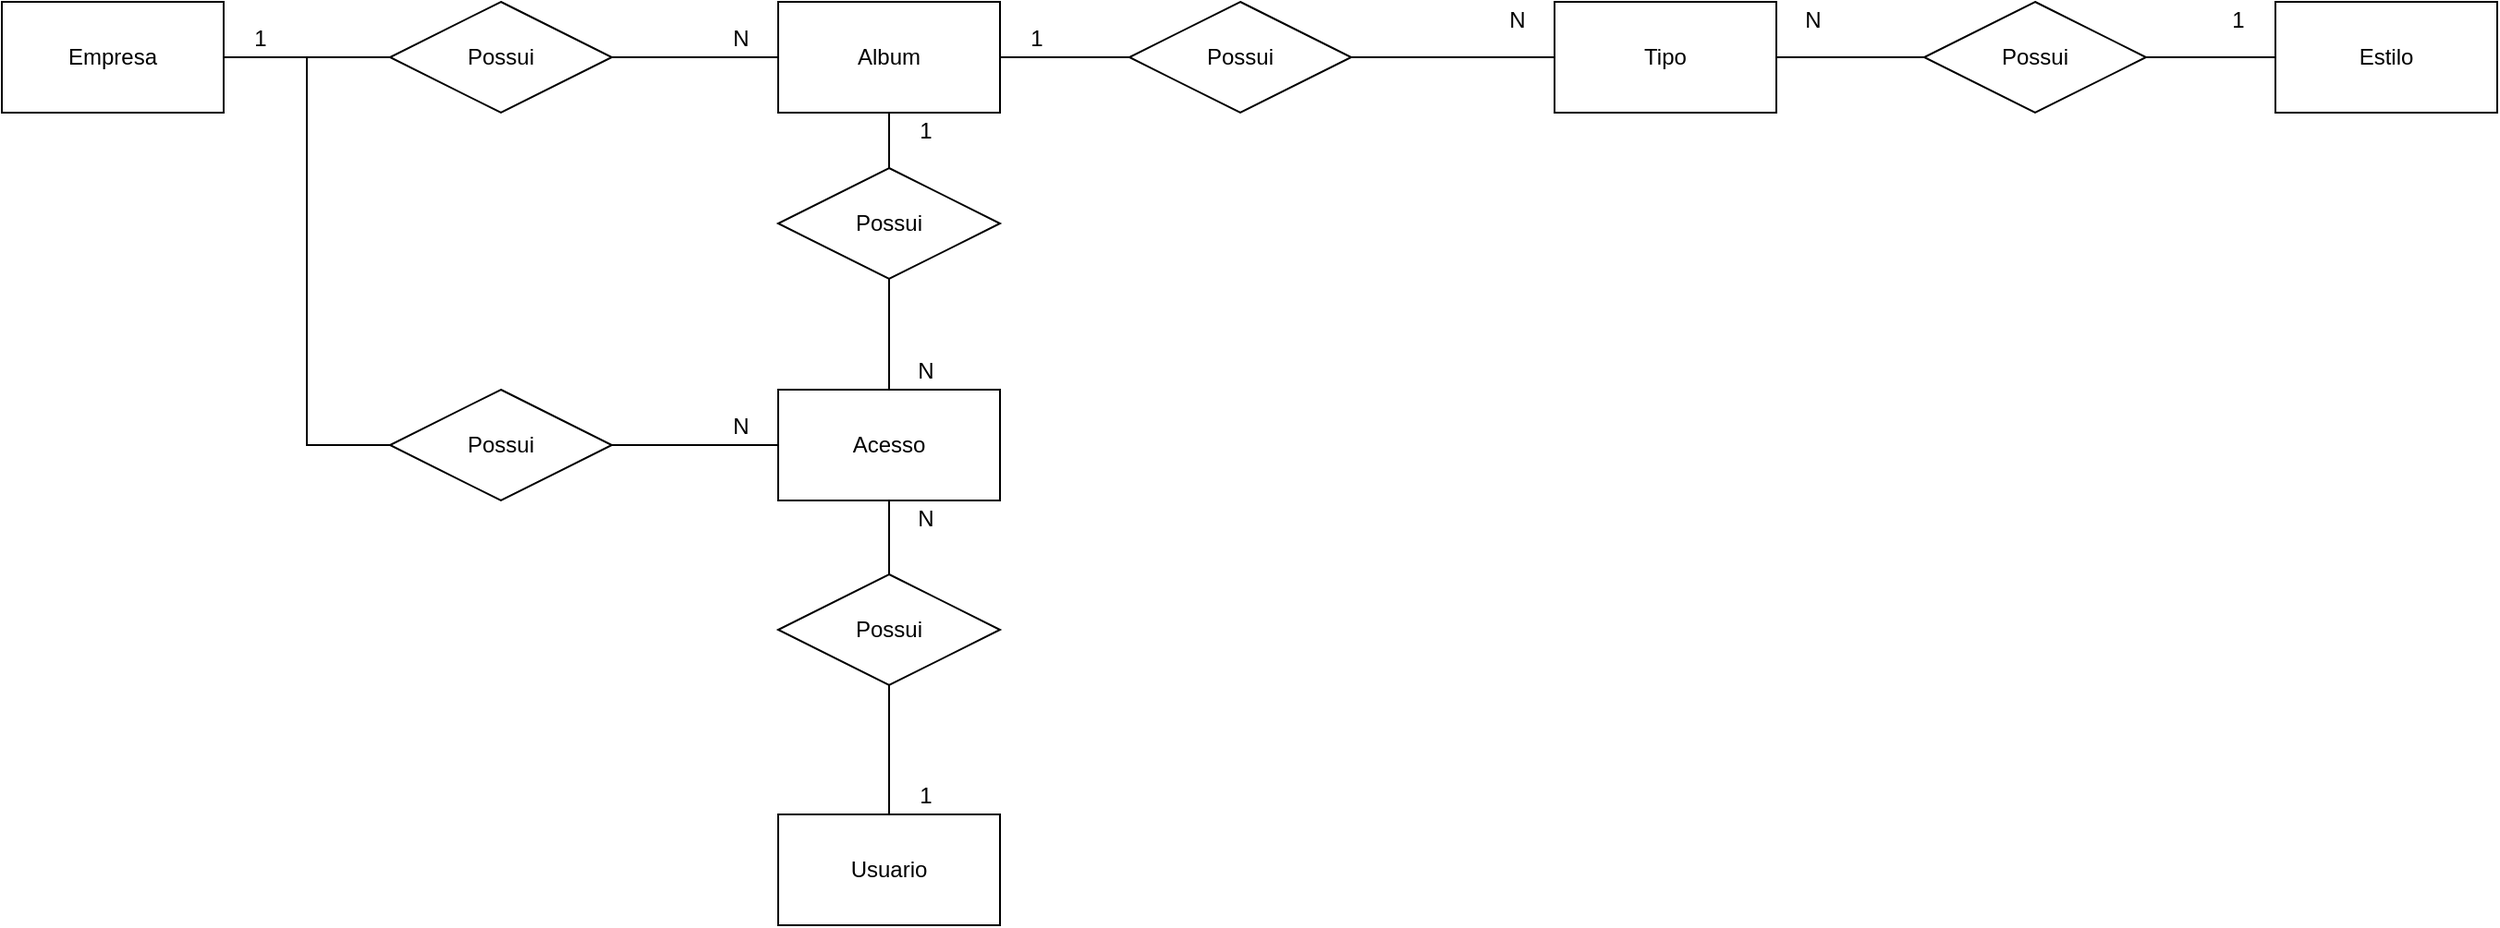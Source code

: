 <mxfile version="14.9.4" type="device"><diagram id="UwseIeG0reOwg1W_iZ8H" name="Page-1"><mxGraphModel dx="1394" dy="1412" grid="1" gridSize="10" guides="1" tooltips="1" connect="1" arrows="1" fold="1" page="1" pageScale="1" pageWidth="827" pageHeight="1169" math="0" shadow="0"><root><mxCell id="0"/><mxCell id="1" parent="0"/><mxCell id="HVyPcLMoIEp2VnvdaaXY-4" style="edgeStyle=orthogonalEdgeStyle;rounded=0;orthogonalLoop=1;jettySize=auto;html=1;entryX=0;entryY=0.5;entryDx=0;entryDy=0;endArrow=none;endFill=0;" parent="1" source="HVyPcLMoIEp2VnvdaaXY-1" target="HVyPcLMoIEp2VnvdaaXY-2" edge="1"><mxGeometry relative="1" as="geometry"/></mxCell><mxCell id="HVyPcLMoIEp2VnvdaaXY-16" style="edgeStyle=orthogonalEdgeStyle;rounded=0;orthogonalLoop=1;jettySize=auto;html=1;entryX=0;entryY=0.5;entryDx=0;entryDy=0;endArrow=none;endFill=0;" parent="1" source="HVyPcLMoIEp2VnvdaaXY-1" target="HVyPcLMoIEp2VnvdaaXY-15" edge="1"><mxGeometry relative="1" as="geometry"/></mxCell><mxCell id="HVyPcLMoIEp2VnvdaaXY-1" value="Empresa" style="rounded=0;whiteSpace=wrap;html=1;" parent="1" vertex="1"><mxGeometry x="130" y="335" width="120" height="60" as="geometry"/></mxCell><mxCell id="HVyPcLMoIEp2VnvdaaXY-5" style="edgeStyle=orthogonalEdgeStyle;rounded=0;orthogonalLoop=1;jettySize=auto;html=1;entryX=0;entryY=0.5;entryDx=0;entryDy=0;endArrow=none;endFill=0;" parent="1" source="HVyPcLMoIEp2VnvdaaXY-2" target="HVyPcLMoIEp2VnvdaaXY-3" edge="1"><mxGeometry relative="1" as="geometry"/></mxCell><mxCell id="HVyPcLMoIEp2VnvdaaXY-2" value="Possui" style="shape=rhombus;perimeter=rhombusPerimeter;whiteSpace=wrap;html=1;align=center;" parent="1" vertex="1"><mxGeometry x="340" y="335" width="120" height="60" as="geometry"/></mxCell><mxCell id="HVyPcLMoIEp2VnvdaaXY-3" value="Album" style="rounded=0;whiteSpace=wrap;html=1;" parent="1" vertex="1"><mxGeometry x="550" y="335" width="120" height="60" as="geometry"/></mxCell><mxCell id="HVyPcLMoIEp2VnvdaaXY-6" value="1" style="text;html=1;strokeColor=none;fillColor=none;align=center;verticalAlign=middle;whiteSpace=wrap;rounded=0;" parent="1" vertex="1"><mxGeometry x="250" y="345" width="40" height="20" as="geometry"/></mxCell><mxCell id="HVyPcLMoIEp2VnvdaaXY-7" value="N" style="text;html=1;strokeColor=none;fillColor=none;align=center;verticalAlign=middle;whiteSpace=wrap;rounded=0;" parent="1" vertex="1"><mxGeometry x="510" y="345" width="40" height="20" as="geometry"/></mxCell><mxCell id="Xhlmu2z2QjbtRFtH6tQl-8" style="edgeStyle=orthogonalEdgeStyle;rounded=0;orthogonalLoop=1;jettySize=auto;html=1;entryX=1;entryY=0.5;entryDx=0;entryDy=0;endArrow=none;endFill=0;" edge="1" parent="1" source="HVyPcLMoIEp2VnvdaaXY-10"><mxGeometry relative="1" as="geometry"><mxPoint x="1290" y="365" as="targetPoint"/></mxGeometry></mxCell><mxCell id="HVyPcLMoIEp2VnvdaaXY-10" value="Estilo" style="rounded=0;whiteSpace=wrap;html=1;" parent="1" vertex="1"><mxGeometry x="1360" y="335" width="120" height="60" as="geometry"/></mxCell><mxCell id="HVyPcLMoIEp2VnvdaaXY-13" value="1" style="text;html=1;strokeColor=none;fillColor=none;align=center;verticalAlign=middle;whiteSpace=wrap;rounded=0;" parent="1" vertex="1"><mxGeometry x="670" y="345" width="40" height="20" as="geometry"/></mxCell><mxCell id="HVyPcLMoIEp2VnvdaaXY-14" value="1" style="text;html=1;strokeColor=none;fillColor=none;align=center;verticalAlign=middle;whiteSpace=wrap;rounded=0;" parent="1" vertex="1"><mxGeometry x="1320" y="335" width="40" height="20" as="geometry"/></mxCell><mxCell id="HVyPcLMoIEp2VnvdaaXY-18" style="edgeStyle=orthogonalEdgeStyle;rounded=0;orthogonalLoop=1;jettySize=auto;html=1;entryX=0;entryY=0.5;entryDx=0;entryDy=0;endArrow=none;endFill=0;" parent="1" source="HVyPcLMoIEp2VnvdaaXY-15" target="HVyPcLMoIEp2VnvdaaXY-17" edge="1"><mxGeometry relative="1" as="geometry"/></mxCell><mxCell id="HVyPcLMoIEp2VnvdaaXY-15" value="Possui" style="shape=rhombus;perimeter=rhombusPerimeter;whiteSpace=wrap;html=1;align=center;" parent="1" vertex="1"><mxGeometry x="340" y="545" width="120" height="60" as="geometry"/></mxCell><mxCell id="HVyPcLMoIEp2VnvdaaXY-27" style="edgeStyle=orthogonalEdgeStyle;rounded=0;orthogonalLoop=1;jettySize=auto;html=1;entryX=0.5;entryY=0;entryDx=0;entryDy=0;endArrow=none;endFill=0;" parent="1" source="HVyPcLMoIEp2VnvdaaXY-17" target="HVyPcLMoIEp2VnvdaaXY-26" edge="1"><mxGeometry relative="1" as="geometry"/></mxCell><mxCell id="Xhlmu2z2QjbtRFtH6tQl-14" style="edgeStyle=orthogonalEdgeStyle;rounded=0;orthogonalLoop=1;jettySize=auto;html=1;entryX=0.5;entryY=1;entryDx=0;entryDy=0;endArrow=none;endFill=0;" edge="1" parent="1" source="HVyPcLMoIEp2VnvdaaXY-17" target="HVyPcLMoIEp2VnvdaaXY-20"><mxGeometry relative="1" as="geometry"><mxPoint x="610" y="685" as="targetPoint"/></mxGeometry></mxCell><mxCell id="HVyPcLMoIEp2VnvdaaXY-17" value="Acesso" style="rounded=0;whiteSpace=wrap;html=1;" parent="1" vertex="1"><mxGeometry x="550" y="545" width="120" height="60" as="geometry"/></mxCell><mxCell id="HVyPcLMoIEp2VnvdaaXY-19" value="N" style="text;html=1;strokeColor=none;fillColor=none;align=center;verticalAlign=middle;whiteSpace=wrap;rounded=0;" parent="1" vertex="1"><mxGeometry x="510" y="555" width="40" height="20" as="geometry"/></mxCell><mxCell id="HVyPcLMoIEp2VnvdaaXY-23" style="edgeStyle=orthogonalEdgeStyle;rounded=0;orthogonalLoop=1;jettySize=auto;html=1;entryX=0.5;entryY=1;entryDx=0;entryDy=0;endArrow=none;endFill=0;" parent="1" source="HVyPcLMoIEp2VnvdaaXY-20" target="HVyPcLMoIEp2VnvdaaXY-3" edge="1"><mxGeometry relative="1" as="geometry"/></mxCell><mxCell id="HVyPcLMoIEp2VnvdaaXY-20" value="Possui" style="shape=rhombus;perimeter=rhombusPerimeter;whiteSpace=wrap;html=1;align=center;" parent="1" vertex="1"><mxGeometry x="550" y="425" width="120" height="60" as="geometry"/></mxCell><mxCell id="HVyPcLMoIEp2VnvdaaXY-24" value="N" style="text;html=1;strokeColor=none;fillColor=none;align=center;verticalAlign=middle;whiteSpace=wrap;rounded=0;" parent="1" vertex="1"><mxGeometry x="610" y="525" width="40" height="20" as="geometry"/></mxCell><mxCell id="HVyPcLMoIEp2VnvdaaXY-25" value="1" style="text;html=1;strokeColor=none;fillColor=none;align=center;verticalAlign=middle;whiteSpace=wrap;rounded=0;" parent="1" vertex="1"><mxGeometry x="610" y="395" width="40" height="20" as="geometry"/></mxCell><mxCell id="HVyPcLMoIEp2VnvdaaXY-29" style="edgeStyle=orthogonalEdgeStyle;rounded=0;orthogonalLoop=1;jettySize=auto;html=1;entryX=0.5;entryY=0;entryDx=0;entryDy=0;endArrow=none;endFill=0;" parent="1" source="HVyPcLMoIEp2VnvdaaXY-26" target="HVyPcLMoIEp2VnvdaaXY-28" edge="1"><mxGeometry relative="1" as="geometry"/></mxCell><mxCell id="HVyPcLMoIEp2VnvdaaXY-26" value="Possui" style="shape=rhombus;perimeter=rhombusPerimeter;whiteSpace=wrap;html=1;align=center;" parent="1" vertex="1"><mxGeometry x="550" y="645" width="120" height="60" as="geometry"/></mxCell><mxCell id="HVyPcLMoIEp2VnvdaaXY-28" value="Usuario" style="rounded=0;whiteSpace=wrap;html=1;" parent="1" vertex="1"><mxGeometry x="550" y="775" width="120" height="60" as="geometry"/></mxCell><mxCell id="HVyPcLMoIEp2VnvdaaXY-30" value="1" style="text;html=1;strokeColor=none;fillColor=none;align=center;verticalAlign=middle;whiteSpace=wrap;rounded=0;" parent="1" vertex="1"><mxGeometry x="610" y="755" width="40" height="20" as="geometry"/></mxCell><mxCell id="HVyPcLMoIEp2VnvdaaXY-31" value="N" style="text;html=1;strokeColor=none;fillColor=none;align=center;verticalAlign=middle;whiteSpace=wrap;rounded=0;" parent="1" vertex="1"><mxGeometry x="610" y="605" width="40" height="20" as="geometry"/></mxCell><mxCell id="Xhlmu2z2QjbtRFtH6tQl-7" style="edgeStyle=orthogonalEdgeStyle;rounded=0;orthogonalLoop=1;jettySize=auto;html=1;entryX=0;entryY=0.5;entryDx=0;entryDy=0;endArrow=none;endFill=0;" edge="1" parent="1" source="HVyPcLMoIEp2VnvdaaXY-3" target="Xhlmu2z2QjbtRFtH6tQl-5"><mxGeometry relative="1" as="geometry"><mxPoint x="780" y="365" as="sourcePoint"/></mxGeometry></mxCell><mxCell id="Xhlmu2z2QjbtRFtH6tQl-21" style="edgeStyle=orthogonalEdgeStyle;rounded=0;orthogonalLoop=1;jettySize=auto;html=1;entryX=0;entryY=0.5;entryDx=0;entryDy=0;endArrow=none;endFill=0;" edge="1" parent="1" source="Xhlmu2z2QjbtRFtH6tQl-5" target="Xhlmu2z2QjbtRFtH6tQl-20"><mxGeometry relative="1" as="geometry"/></mxCell><mxCell id="Xhlmu2z2QjbtRFtH6tQl-5" value="Possui" style="shape=rhombus;perimeter=rhombusPerimeter;whiteSpace=wrap;html=1;align=center;" vertex="1" parent="1"><mxGeometry x="740" y="335" width="120" height="60" as="geometry"/></mxCell><mxCell id="Xhlmu2z2QjbtRFtH6tQl-23" style="edgeStyle=orthogonalEdgeStyle;rounded=0;orthogonalLoop=1;jettySize=auto;html=1;endArrow=none;endFill=0;" edge="1" parent="1" source="Xhlmu2z2QjbtRFtH6tQl-20" target="Xhlmu2z2QjbtRFtH6tQl-22"><mxGeometry relative="1" as="geometry"/></mxCell><mxCell id="Xhlmu2z2QjbtRFtH6tQl-20" value="Tipo" style="rounded=0;whiteSpace=wrap;html=1;" vertex="1" parent="1"><mxGeometry x="970" y="335" width="120" height="60" as="geometry"/></mxCell><mxCell id="Xhlmu2z2QjbtRFtH6tQl-22" value="Possui" style="shape=rhombus;perimeter=rhombusPerimeter;whiteSpace=wrap;html=1;align=center;" vertex="1" parent="1"><mxGeometry x="1170" y="335" width="120" height="60" as="geometry"/></mxCell><mxCell id="Xhlmu2z2QjbtRFtH6tQl-24" value="N" style="text;html=1;strokeColor=none;fillColor=none;align=center;verticalAlign=middle;whiteSpace=wrap;rounded=0;" vertex="1" parent="1"><mxGeometry x="930" y="335" width="40" height="20" as="geometry"/></mxCell><mxCell id="Xhlmu2z2QjbtRFtH6tQl-25" value="N" style="text;html=1;strokeColor=none;fillColor=none;align=center;verticalAlign=middle;whiteSpace=wrap;rounded=0;" vertex="1" parent="1"><mxGeometry x="1090" y="335" width="40" height="20" as="geometry"/></mxCell></root></mxGraphModel></diagram></mxfile>